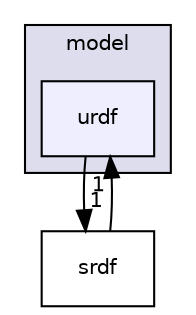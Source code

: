 digraph "urdf" {
  compound=true
  node [ fontsize="10", fontname="Helvetica"];
  edge [ labelfontsize="10", labelfontname="Helvetica"];
  subgraph clusterdir_d127feb157eb0d2279a65da179d25912 {
    graph [ bgcolor="#ddddee", pencolor="black", label="model" fontname="Helvetica", fontsize="10", URL="dir_d127feb157eb0d2279a65da179d25912.html"]
  dir_9938e0751801fd57e483ed36dbcf1bb9 [shape=box, label="urdf", style="filled", fillcolor="#eeeeff", pencolor="black", URL="dir_9938e0751801fd57e483ed36dbcf1bb9.html"];
  }
  dir_b6d51be97fd6240084d42b6174a13787 [shape=box label="srdf" URL="dir_b6d51be97fd6240084d42b6174a13787.html"];
  dir_b6d51be97fd6240084d42b6174a13787->dir_9938e0751801fd57e483ed36dbcf1bb9 [headlabel="1", labeldistance=1.5 headhref="dir_000004_000003.html"];
  dir_9938e0751801fd57e483ed36dbcf1bb9->dir_b6d51be97fd6240084d42b6174a13787 [headlabel="1", labeldistance=1.5 headhref="dir_000003_000004.html"];
}
